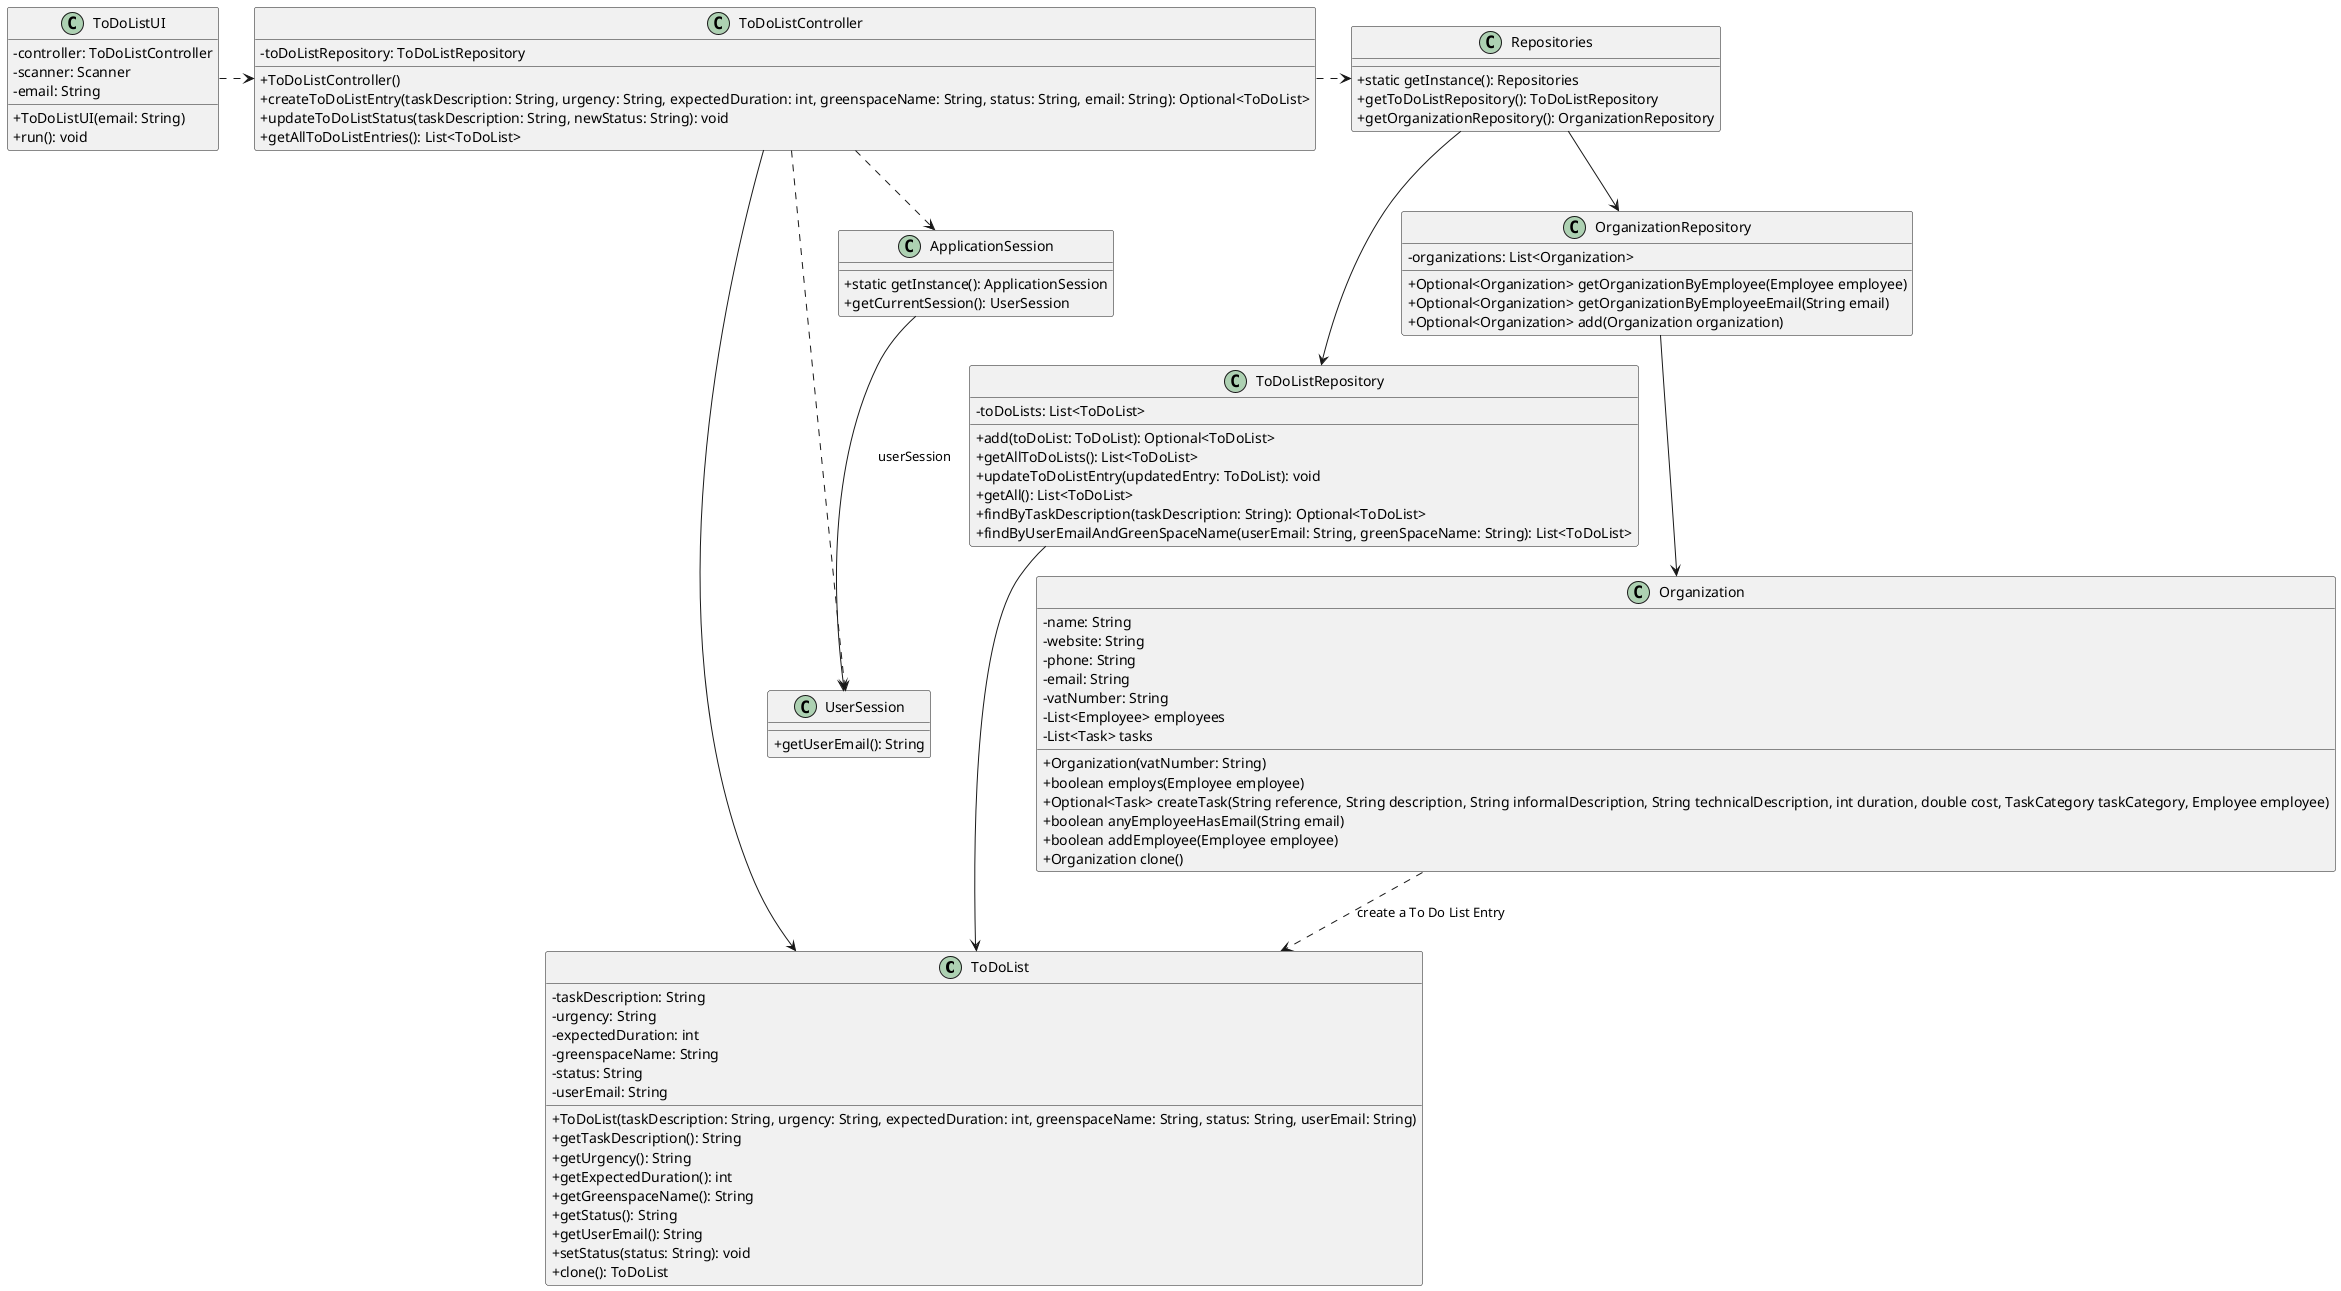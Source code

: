 @startuml

skinparam packageStyle rectangle
skinparam shadowing false
skinparam linetype polyline
skinparam linetype orto
skinparam classAttributeIconSize 0

class ToDoList {
    - taskDescription: String
    - urgency: String
    - expectedDuration: int
    - greenspaceName: String
    - status: String
    - userEmail: String

    + ToDoList(taskDescription: String, urgency: String, expectedDuration: int, greenspaceName: String, status: String, userEmail: String)
    + getTaskDescription(): String
    + getUrgency(): String
    + getExpectedDuration(): int
    + getGreenspaceName(): String
    + getStatus(): String
    + getUserEmail(): String
    + setStatus(status: String): void
    + clone(): ToDoList
}

class ToDoListRepository {
    - toDoLists: List<ToDoList>

    + add(toDoList: ToDoList): Optional<ToDoList>
    + getAllToDoLists(): List<ToDoList>
    + updateToDoListEntry(updatedEntry: ToDoList): void
    + getAll(): List<ToDoList>
    + findByTaskDescription(taskDescription: String): Optional<ToDoList>
    + findByUserEmailAndGreenSpaceName(userEmail: String, greenSpaceName: String): List<ToDoList>
}

class ToDoListController {
    - toDoListRepository: ToDoListRepository

    + ToDoListController()
    + createToDoListEntry(taskDescription: String, urgency: String, expectedDuration: int, greenspaceName: String, status: String, email: String): Optional<ToDoList>
    + updateToDoListStatus(taskDescription: String, newStatus: String): void
    + getAllToDoListEntries(): List<ToDoList>
}

class Repositories {
    + static getInstance(): Repositories
    + getToDoListRepository(): ToDoListRepository
    + getOrganizationRepository(): OrganizationRepository
}

class ToDoListUI {
    - controller: ToDoListController
    - scanner: Scanner
    - email: String

    + ToDoListUI(email: String)
    + run(): void
}

class UserSession {
    + getUserEmail(): String
}

class ApplicationSession {
    + static getInstance(): ApplicationSession
    + getCurrentSession(): UserSession
}

class Organization {
    - name: String
    - website: String
    - phone: String
    - email: String
    - vatNumber: String
    - List<Employee> employees
    - List<Task> tasks

    + Organization(vatNumber: String)
    + boolean employs(Employee employee)
    + Optional<Task> createTask(String reference, String description, String informalDescription, String technicalDescription, int duration, double cost, TaskCategory taskCategory, Employee employee)
    + boolean anyEmployeeHasEmail(String email)
    + boolean addEmployee(Employee employee)
    + Organization clone()
}

class OrganizationRepository {
    - organizations: List<Organization>

    + Optional<Organization> getOrganizationByEmployee(Employee employee)
    + Optional<Organization> getOrganizationByEmployeeEmail(String email)
    + Optional<Organization> add(Organization organization)
}

ToDoListController .> Repositories
Repositories --> ToDoListRepository
Repositories --> OrganizationRepository
OrganizationRepository --> Organization
ToDoListUI .> ToDoListController
ToDoListRepository --> ToDoList
ToDoListController --> ToDoList
ApplicationSession --> UserSession : userSession
ToDoListController ..> ApplicationSession
ToDoListController ..> UserSession
Organization ..> ToDoList : create a To Do List Entry
@enduml
